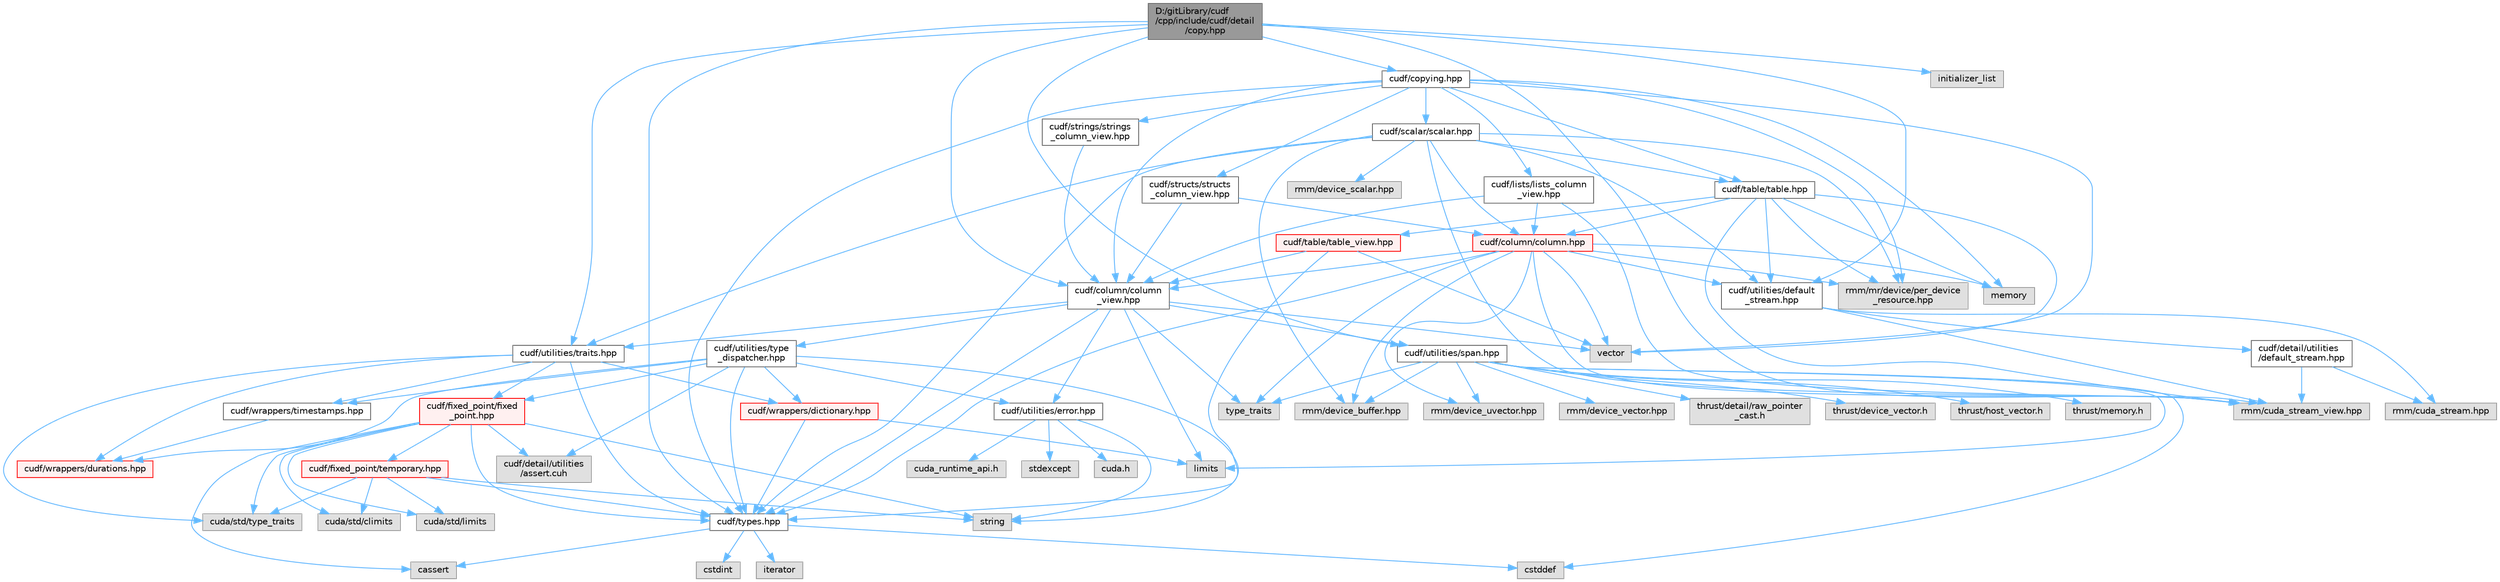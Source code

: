 digraph "D:/gitLibrary/cudf/cpp/include/cudf/detail/copy.hpp"
{
 // LATEX_PDF_SIZE
  bgcolor="transparent";
  edge [fontname=Helvetica,fontsize=10,labelfontname=Helvetica,labelfontsize=10];
  node [fontname=Helvetica,fontsize=10,shape=box,height=0.2,width=0.4];
  Node1 [id="Node000001",label="D:/gitLibrary/cudf\l/cpp/include/cudf/detail\l/copy.hpp",height=0.2,width=0.4,color="gray40", fillcolor="grey60", style="filled", fontcolor="black",tooltip=" "];
  Node1 -> Node2 [id="edge115_Node000001_Node000002",color="steelblue1",style="solid",tooltip=" "];
  Node2 [id="Node000002",label="cudf/column/column\l_view.hpp",height=0.2,width=0.4,color="grey40", fillcolor="white", style="filled",URL="$column__view_8hpp.html",tooltip="column view class definitions"];
  Node2 -> Node3 [id="edge116_Node000002_Node000003",color="steelblue1",style="solid",tooltip=" "];
  Node3 [id="Node000003",label="cudf/types.hpp",height=0.2,width=0.4,color="grey40", fillcolor="white", style="filled",URL="$types_8hpp.html",tooltip="Type declarations for libcudf."];
  Node3 -> Node4 [id="edge117_Node000003_Node000004",color="steelblue1",style="solid",tooltip=" "];
  Node4 [id="Node000004",label="cassert",height=0.2,width=0.4,color="grey60", fillcolor="#E0E0E0", style="filled",tooltip=" "];
  Node3 -> Node5 [id="edge118_Node000003_Node000005",color="steelblue1",style="solid",tooltip=" "];
  Node5 [id="Node000005",label="cstddef",height=0.2,width=0.4,color="grey60", fillcolor="#E0E0E0", style="filled",tooltip=" "];
  Node3 -> Node6 [id="edge119_Node000003_Node000006",color="steelblue1",style="solid",tooltip=" "];
  Node6 [id="Node000006",label="cstdint",height=0.2,width=0.4,color="grey60", fillcolor="#E0E0E0", style="filled",tooltip=" "];
  Node3 -> Node7 [id="edge120_Node000003_Node000007",color="steelblue1",style="solid",tooltip=" "];
  Node7 [id="Node000007",label="iterator",height=0.2,width=0.4,color="grey60", fillcolor="#E0E0E0", style="filled",tooltip=" "];
  Node2 -> Node8 [id="edge121_Node000002_Node000008",color="steelblue1",style="solid",tooltip=" "];
  Node8 [id="Node000008",label="cudf/utilities/error.hpp",height=0.2,width=0.4,color="grey40", fillcolor="white", style="filled",URL="$error_8hpp.html",tooltip=" "];
  Node8 -> Node9 [id="edge122_Node000008_Node000009",color="steelblue1",style="solid",tooltip=" "];
  Node9 [id="Node000009",label="cuda.h",height=0.2,width=0.4,color="grey60", fillcolor="#E0E0E0", style="filled",tooltip=" "];
  Node8 -> Node10 [id="edge123_Node000008_Node000010",color="steelblue1",style="solid",tooltip=" "];
  Node10 [id="Node000010",label="cuda_runtime_api.h",height=0.2,width=0.4,color="grey60", fillcolor="#E0E0E0", style="filled",tooltip=" "];
  Node8 -> Node11 [id="edge124_Node000008_Node000011",color="steelblue1",style="solid",tooltip=" "];
  Node11 [id="Node000011",label="stdexcept",height=0.2,width=0.4,color="grey60", fillcolor="#E0E0E0", style="filled",tooltip=" "];
  Node8 -> Node12 [id="edge125_Node000008_Node000012",color="steelblue1",style="solid",tooltip=" "];
  Node12 [id="Node000012",label="string",height=0.2,width=0.4,color="grey60", fillcolor="#E0E0E0", style="filled",tooltip=" "];
  Node2 -> Node13 [id="edge126_Node000002_Node000013",color="steelblue1",style="solid",tooltip=" "];
  Node13 [id="Node000013",label="cudf/utilities/span.hpp",height=0.2,width=0.4,color="grey40", fillcolor="white", style="filled",URL="$span_8hpp.html",tooltip=" "];
  Node13 -> Node14 [id="edge127_Node000013_Node000014",color="steelblue1",style="solid",tooltip=" "];
  Node14 [id="Node000014",label="rmm/device_buffer.hpp",height=0.2,width=0.4,color="grey60", fillcolor="#E0E0E0", style="filled",tooltip=" "];
  Node13 -> Node15 [id="edge128_Node000013_Node000015",color="steelblue1",style="solid",tooltip=" "];
  Node15 [id="Node000015",label="rmm/device_uvector.hpp",height=0.2,width=0.4,color="grey60", fillcolor="#E0E0E0", style="filled",tooltip=" "];
  Node13 -> Node16 [id="edge129_Node000013_Node000016",color="steelblue1",style="solid",tooltip=" "];
  Node16 [id="Node000016",label="rmm/device_vector.hpp",height=0.2,width=0.4,color="grey60", fillcolor="#E0E0E0", style="filled",tooltip=" "];
  Node13 -> Node17 [id="edge130_Node000013_Node000017",color="steelblue1",style="solid",tooltip=" "];
  Node17 [id="Node000017",label="thrust/detail/raw_pointer\l_cast.h",height=0.2,width=0.4,color="grey60", fillcolor="#E0E0E0", style="filled",tooltip=" "];
  Node13 -> Node18 [id="edge131_Node000013_Node000018",color="steelblue1",style="solid",tooltip=" "];
  Node18 [id="Node000018",label="thrust/device_vector.h",height=0.2,width=0.4,color="grey60", fillcolor="#E0E0E0", style="filled",tooltip=" "];
  Node13 -> Node19 [id="edge132_Node000013_Node000019",color="steelblue1",style="solid",tooltip=" "];
  Node19 [id="Node000019",label="thrust/host_vector.h",height=0.2,width=0.4,color="grey60", fillcolor="#E0E0E0", style="filled",tooltip=" "];
  Node13 -> Node20 [id="edge133_Node000013_Node000020",color="steelblue1",style="solid",tooltip=" "];
  Node20 [id="Node000020",label="thrust/memory.h",height=0.2,width=0.4,color="grey60", fillcolor="#E0E0E0", style="filled",tooltip=" "];
  Node13 -> Node5 [id="edge134_Node000013_Node000005",color="steelblue1",style="solid",tooltip=" "];
  Node13 -> Node21 [id="edge135_Node000013_Node000021",color="steelblue1",style="solid",tooltip=" "];
  Node21 [id="Node000021",label="limits",height=0.2,width=0.4,color="grey60", fillcolor="#E0E0E0", style="filled",tooltip=" "];
  Node13 -> Node22 [id="edge136_Node000013_Node000022",color="steelblue1",style="solid",tooltip=" "];
  Node22 [id="Node000022",label="type_traits",height=0.2,width=0.4,color="grey60", fillcolor="#E0E0E0", style="filled",tooltip=" "];
  Node2 -> Node23 [id="edge137_Node000002_Node000023",color="steelblue1",style="solid",tooltip=" "];
  Node23 [id="Node000023",label="cudf/utilities/traits.hpp",height=0.2,width=0.4,color="grey40", fillcolor="white", style="filled",URL="$traits_8hpp.html",tooltip=" "];
  Node23 -> Node24 [id="edge138_Node000023_Node000024",color="steelblue1",style="solid",tooltip=" "];
  Node24 [id="Node000024",label="cudf/fixed_point/fixed\l_point.hpp",height=0.2,width=0.4,color="red", fillcolor="#FFF0F0", style="filled",URL="$fixed__point_8hpp.html",tooltip="Class definition for fixed point data type"];
  Node24 -> Node25 [id="edge139_Node000024_Node000025",color="steelblue1",style="solid",tooltip=" "];
  Node25 [id="Node000025",label="cudf/detail/utilities\l/assert.cuh",height=0.2,width=0.4,color="grey60", fillcolor="#E0E0E0", style="filled",tooltip=" "];
  Node24 -> Node26 [id="edge140_Node000024_Node000026",color="steelblue1",style="solid",tooltip=" "];
  Node26 [id="Node000026",label="cudf/fixed_point/temporary.hpp",height=0.2,width=0.4,color="red", fillcolor="#FFF0F0", style="filled",URL="$temporary_8hpp.html",tooltip=" "];
  Node26 -> Node3 [id="edge141_Node000026_Node000003",color="steelblue1",style="solid",tooltip=" "];
  Node26 -> Node27 [id="edge142_Node000026_Node000027",color="steelblue1",style="solid",tooltip=" "];
  Node27 [id="Node000027",label="cuda/std/climits",height=0.2,width=0.4,color="grey60", fillcolor="#E0E0E0", style="filled",tooltip=" "];
  Node26 -> Node28 [id="edge143_Node000026_Node000028",color="steelblue1",style="solid",tooltip=" "];
  Node28 [id="Node000028",label="cuda/std/limits",height=0.2,width=0.4,color="grey60", fillcolor="#E0E0E0", style="filled",tooltip=" "];
  Node26 -> Node29 [id="edge144_Node000026_Node000029",color="steelblue1",style="solid",tooltip=" "];
  Node29 [id="Node000029",label="cuda/std/type_traits",height=0.2,width=0.4,color="grey60", fillcolor="#E0E0E0", style="filled",tooltip=" "];
  Node26 -> Node12 [id="edge145_Node000026_Node000012",color="steelblue1",style="solid",tooltip=" "];
  Node24 -> Node3 [id="edge146_Node000024_Node000003",color="steelblue1",style="solid",tooltip=" "];
  Node24 -> Node27 [id="edge147_Node000024_Node000027",color="steelblue1",style="solid",tooltip=" "];
  Node24 -> Node28 [id="edge148_Node000024_Node000028",color="steelblue1",style="solid",tooltip=" "];
  Node24 -> Node29 [id="edge149_Node000024_Node000029",color="steelblue1",style="solid",tooltip=" "];
  Node24 -> Node4 [id="edge150_Node000024_Node000004",color="steelblue1",style="solid",tooltip=" "];
  Node24 -> Node12 [id="edge151_Node000024_Node000012",color="steelblue1",style="solid",tooltip=" "];
  Node23 -> Node3 [id="edge152_Node000023_Node000003",color="steelblue1",style="solid",tooltip=" "];
  Node23 -> Node32 [id="edge153_Node000023_Node000032",color="steelblue1",style="solid",tooltip=" "];
  Node32 [id="Node000032",label="cudf/wrappers/dictionary.hpp",height=0.2,width=0.4,color="red", fillcolor="#FFF0F0", style="filled",URL="$dictionary_8hpp.html",tooltip="Concrete type definition for dictionary columns."];
  Node32 -> Node3 [id="edge154_Node000032_Node000003",color="steelblue1",style="solid",tooltip=" "];
  Node32 -> Node21 [id="edge155_Node000032_Node000021",color="steelblue1",style="solid",tooltip=" "];
  Node23 -> Node34 [id="edge156_Node000023_Node000034",color="steelblue1",style="solid",tooltip=" "];
  Node34 [id="Node000034",label="cudf/wrappers/durations.hpp",height=0.2,width=0.4,color="red", fillcolor="#FFF0F0", style="filled",URL="$durations_8hpp.html",tooltip="Concrete type definitions for int32_t and int64_t durations in varying resolutions."];
  Node23 -> Node36 [id="edge157_Node000023_Node000036",color="steelblue1",style="solid",tooltip=" "];
  Node36 [id="Node000036",label="cudf/wrappers/timestamps.hpp",height=0.2,width=0.4,color="grey40", fillcolor="white", style="filled",URL="$timestamps_8hpp.html",tooltip="Concrete type definitions for int32_t and int64_t timestamps in varying resolutions as durations sinc..."];
  Node36 -> Node34 [id="edge158_Node000036_Node000034",color="steelblue1",style="solid",tooltip=" "];
  Node23 -> Node29 [id="edge159_Node000023_Node000029",color="steelblue1",style="solid",tooltip=" "];
  Node2 -> Node37 [id="edge160_Node000002_Node000037",color="steelblue1",style="solid",tooltip=" "];
  Node37 [id="Node000037",label="cudf/utilities/type\l_dispatcher.hpp",height=0.2,width=0.4,color="grey40", fillcolor="white", style="filled",URL="$type__dispatcher_8hpp.html",tooltip="Defines the mapping between cudf::type_id runtime type information and concrete C++ types."];
  Node37 -> Node25 [id="edge161_Node000037_Node000025",color="steelblue1",style="solid",tooltip=" "];
  Node37 -> Node24 [id="edge162_Node000037_Node000024",color="steelblue1",style="solid",tooltip=" "];
  Node37 -> Node3 [id="edge163_Node000037_Node000003",color="steelblue1",style="solid",tooltip=" "];
  Node37 -> Node8 [id="edge164_Node000037_Node000008",color="steelblue1",style="solid",tooltip=" "];
  Node37 -> Node32 [id="edge165_Node000037_Node000032",color="steelblue1",style="solid",tooltip=" "];
  Node37 -> Node34 [id="edge166_Node000037_Node000034",color="steelblue1",style="solid",tooltip=" "];
  Node37 -> Node36 [id="edge167_Node000037_Node000036",color="steelblue1",style="solid",tooltip=" "];
  Node37 -> Node12 [id="edge168_Node000037_Node000012",color="steelblue1",style="solid",tooltip=" "];
  Node2 -> Node21 [id="edge169_Node000002_Node000021",color="steelblue1",style="solid",tooltip=" "];
  Node2 -> Node22 [id="edge170_Node000002_Node000022",color="steelblue1",style="solid",tooltip=" "];
  Node2 -> Node38 [id="edge171_Node000002_Node000038",color="steelblue1",style="solid",tooltip=" "];
  Node38 [id="Node000038",label="vector",height=0.2,width=0.4,color="grey60", fillcolor="#E0E0E0", style="filled",tooltip=" "];
  Node1 -> Node39 [id="edge172_Node000001_Node000039",color="steelblue1",style="solid",tooltip=" "];
  Node39 [id="Node000039",label="cudf/copying.hpp",height=0.2,width=0.4,color="grey40", fillcolor="white", style="filled",URL="$copying_8hpp.html",tooltip="Column APIs for gather, scatter, split, slice, etc."];
  Node39 -> Node2 [id="edge173_Node000039_Node000002",color="steelblue1",style="solid",tooltip=" "];
  Node39 -> Node40 [id="edge174_Node000039_Node000040",color="steelblue1",style="solid",tooltip=" "];
  Node40 [id="Node000040",label="cudf/lists/lists_column\l_view.hpp",height=0.2,width=0.4,color="grey40", fillcolor="white", style="filled",URL="$lists__column__view_8hpp.html",tooltip="Class definition for cudf::lists_column_view"];
  Node40 -> Node41 [id="edge175_Node000040_Node000041",color="steelblue1",style="solid",tooltip=" "];
  Node41 [id="Node000041",label="cudf/column/column.hpp",height=0.2,width=0.4,color="red", fillcolor="#FFF0F0", style="filled",URL="$column_8hpp.html",tooltip="Class definition for cudf::column"];
  Node41 -> Node2 [id="edge176_Node000041_Node000002",color="steelblue1",style="solid",tooltip=" "];
  Node41 -> Node3 [id="edge177_Node000041_Node000003",color="steelblue1",style="solid",tooltip=" "];
  Node41 -> Node44 [id="edge178_Node000041_Node000044",color="steelblue1",style="solid",tooltip=" "];
  Node44 [id="Node000044",label="cudf/utilities/default\l_stream.hpp",height=0.2,width=0.4,color="grey40", fillcolor="white", style="filled",URL="$utilities_2default__stream_8hpp.html",tooltip=" "];
  Node44 -> Node45 [id="edge179_Node000044_Node000045",color="steelblue1",style="solid",tooltip=" "];
  Node45 [id="Node000045",label="cudf/detail/utilities\l/default_stream.hpp",height=0.2,width=0.4,color="grey40", fillcolor="white", style="filled",URL="$detail_2utilities_2default__stream_8hpp.html",tooltip=" "];
  Node45 -> Node46 [id="edge180_Node000045_Node000046",color="steelblue1",style="solid",tooltip=" "];
  Node46 [id="Node000046",label="rmm/cuda_stream.hpp",height=0.2,width=0.4,color="grey60", fillcolor="#E0E0E0", style="filled",tooltip=" "];
  Node45 -> Node47 [id="edge181_Node000045_Node000047",color="steelblue1",style="solid",tooltip=" "];
  Node47 [id="Node000047",label="rmm/cuda_stream_view.hpp",height=0.2,width=0.4,color="grey60", fillcolor="#E0E0E0", style="filled",tooltip=" "];
  Node44 -> Node46 [id="edge182_Node000044_Node000046",color="steelblue1",style="solid",tooltip=" "];
  Node44 -> Node47 [id="edge183_Node000044_Node000047",color="steelblue1",style="solid",tooltip=" "];
  Node41 -> Node47 [id="edge184_Node000041_Node000047",color="steelblue1",style="solid",tooltip=" "];
  Node41 -> Node14 [id="edge185_Node000041_Node000014",color="steelblue1",style="solid",tooltip=" "];
  Node41 -> Node15 [id="edge186_Node000041_Node000015",color="steelblue1",style="solid",tooltip=" "];
  Node41 -> Node43 [id="edge187_Node000041_Node000043",color="steelblue1",style="solid",tooltip=" "];
  Node43 [id="Node000043",label="rmm/mr/device/per_device\l_resource.hpp",height=0.2,width=0.4,color="grey60", fillcolor="#E0E0E0", style="filled",tooltip=" "];
  Node41 -> Node48 [id="edge188_Node000041_Node000048",color="steelblue1",style="solid",tooltip=" "];
  Node48 [id="Node000048",label="memory",height=0.2,width=0.4,color="grey60", fillcolor="#E0E0E0", style="filled",tooltip=" "];
  Node41 -> Node22 [id="edge189_Node000041_Node000022",color="steelblue1",style="solid",tooltip=" "];
  Node41 -> Node38 [id="edge190_Node000041_Node000038",color="steelblue1",style="solid",tooltip=" "];
  Node40 -> Node2 [id="edge191_Node000040_Node000002",color="steelblue1",style="solid",tooltip=" "];
  Node40 -> Node47 [id="edge192_Node000040_Node000047",color="steelblue1",style="solid",tooltip=" "];
  Node39 -> Node50 [id="edge193_Node000039_Node000050",color="steelblue1",style="solid",tooltip=" "];
  Node50 [id="Node000050",label="cudf/scalar/scalar.hpp",height=0.2,width=0.4,color="grey40", fillcolor="white", style="filled",URL="$scalar_8hpp.html",tooltip="Class definitions for cudf::scalar"];
  Node50 -> Node41 [id="edge194_Node000050_Node000041",color="steelblue1",style="solid",tooltip=" "];
  Node50 -> Node51 [id="edge195_Node000050_Node000051",color="steelblue1",style="solid",tooltip=" "];
  Node51 [id="Node000051",label="cudf/table/table.hpp",height=0.2,width=0.4,color="grey40", fillcolor="white", style="filled",URL="$table_8hpp.html",tooltip="Class definition for cudf::table"];
  Node51 -> Node41 [id="edge196_Node000051_Node000041",color="steelblue1",style="solid",tooltip=" "];
  Node51 -> Node52 [id="edge197_Node000051_Node000052",color="steelblue1",style="solid",tooltip=" "];
  Node52 [id="Node000052",label="cudf/table/table_view.hpp",height=0.2,width=0.4,color="red", fillcolor="#FFF0F0", style="filled",URL="$table__view_8hpp.html",tooltip="Class definitions for (mutable)_table_view"];
  Node52 -> Node2 [id="edge198_Node000052_Node000002",color="steelblue1",style="solid",tooltip=" "];
  Node52 -> Node3 [id="edge199_Node000052_Node000003",color="steelblue1",style="solid",tooltip=" "];
  Node52 -> Node38 [id="edge200_Node000052_Node000038",color="steelblue1",style="solid",tooltip=" "];
  Node51 -> Node44 [id="edge201_Node000051_Node000044",color="steelblue1",style="solid",tooltip=" "];
  Node51 -> Node47 [id="edge202_Node000051_Node000047",color="steelblue1",style="solid",tooltip=" "];
  Node51 -> Node43 [id="edge203_Node000051_Node000043",color="steelblue1",style="solid",tooltip=" "];
  Node51 -> Node48 [id="edge204_Node000051_Node000048",color="steelblue1",style="solid",tooltip=" "];
  Node51 -> Node38 [id="edge205_Node000051_Node000038",color="steelblue1",style="solid",tooltip=" "];
  Node50 -> Node3 [id="edge206_Node000050_Node000003",color="steelblue1",style="solid",tooltip=" "];
  Node50 -> Node44 [id="edge207_Node000050_Node000044",color="steelblue1",style="solid",tooltip=" "];
  Node50 -> Node23 [id="edge208_Node000050_Node000023",color="steelblue1",style="solid",tooltip=" "];
  Node50 -> Node47 [id="edge209_Node000050_Node000047",color="steelblue1",style="solid",tooltip=" "];
  Node50 -> Node14 [id="edge210_Node000050_Node000014",color="steelblue1",style="solid",tooltip=" "];
  Node50 -> Node53 [id="edge211_Node000050_Node000053",color="steelblue1",style="solid",tooltip=" "];
  Node53 [id="Node000053",label="rmm/device_scalar.hpp",height=0.2,width=0.4,color="grey60", fillcolor="#E0E0E0", style="filled",tooltip=" "];
  Node50 -> Node43 [id="edge212_Node000050_Node000043",color="steelblue1",style="solid",tooltip=" "];
  Node39 -> Node54 [id="edge213_Node000039_Node000054",color="steelblue1",style="solid",tooltip=" "];
  Node54 [id="Node000054",label="cudf/strings/strings\l_column_view.hpp",height=0.2,width=0.4,color="grey40", fillcolor="white", style="filled",URL="$strings__column__view_8hpp.html",tooltip="Class definition for cudf::strings_column_view"];
  Node54 -> Node2 [id="edge214_Node000054_Node000002",color="steelblue1",style="solid",tooltip=" "];
  Node39 -> Node55 [id="edge215_Node000039_Node000055",color="steelblue1",style="solid",tooltip=" "];
  Node55 [id="Node000055",label="cudf/structs/structs\l_column_view.hpp",height=0.2,width=0.4,color="grey40", fillcolor="white", style="filled",URL="$structs__column__view_8hpp.html",tooltip="Class definition for cudf::structs_column_view."];
  Node55 -> Node41 [id="edge216_Node000055_Node000041",color="steelblue1",style="solid",tooltip=" "];
  Node55 -> Node2 [id="edge217_Node000055_Node000002",color="steelblue1",style="solid",tooltip=" "];
  Node39 -> Node51 [id="edge218_Node000039_Node000051",color="steelblue1",style="solid",tooltip=" "];
  Node39 -> Node3 [id="edge219_Node000039_Node000003",color="steelblue1",style="solid",tooltip=" "];
  Node39 -> Node43 [id="edge220_Node000039_Node000043",color="steelblue1",style="solid",tooltip=" "];
  Node39 -> Node48 [id="edge221_Node000039_Node000048",color="steelblue1",style="solid",tooltip=" "];
  Node39 -> Node38 [id="edge222_Node000039_Node000038",color="steelblue1",style="solid",tooltip=" "];
  Node1 -> Node3 [id="edge223_Node000001_Node000003",color="steelblue1",style="solid",tooltip=" "];
  Node1 -> Node44 [id="edge224_Node000001_Node000044",color="steelblue1",style="solid",tooltip=" "];
  Node1 -> Node13 [id="edge225_Node000001_Node000013",color="steelblue1",style="solid",tooltip=" "];
  Node1 -> Node23 [id="edge226_Node000001_Node000023",color="steelblue1",style="solid",tooltip=" "];
  Node1 -> Node47 [id="edge227_Node000001_Node000047",color="steelblue1",style="solid",tooltip=" "];
  Node1 -> Node56 [id="edge228_Node000001_Node000056",color="steelblue1",style="solid",tooltip=" "];
  Node56 [id="Node000056",label="initializer_list",height=0.2,width=0.4,color="grey60", fillcolor="#E0E0E0", style="filled",tooltip=" "];
}
